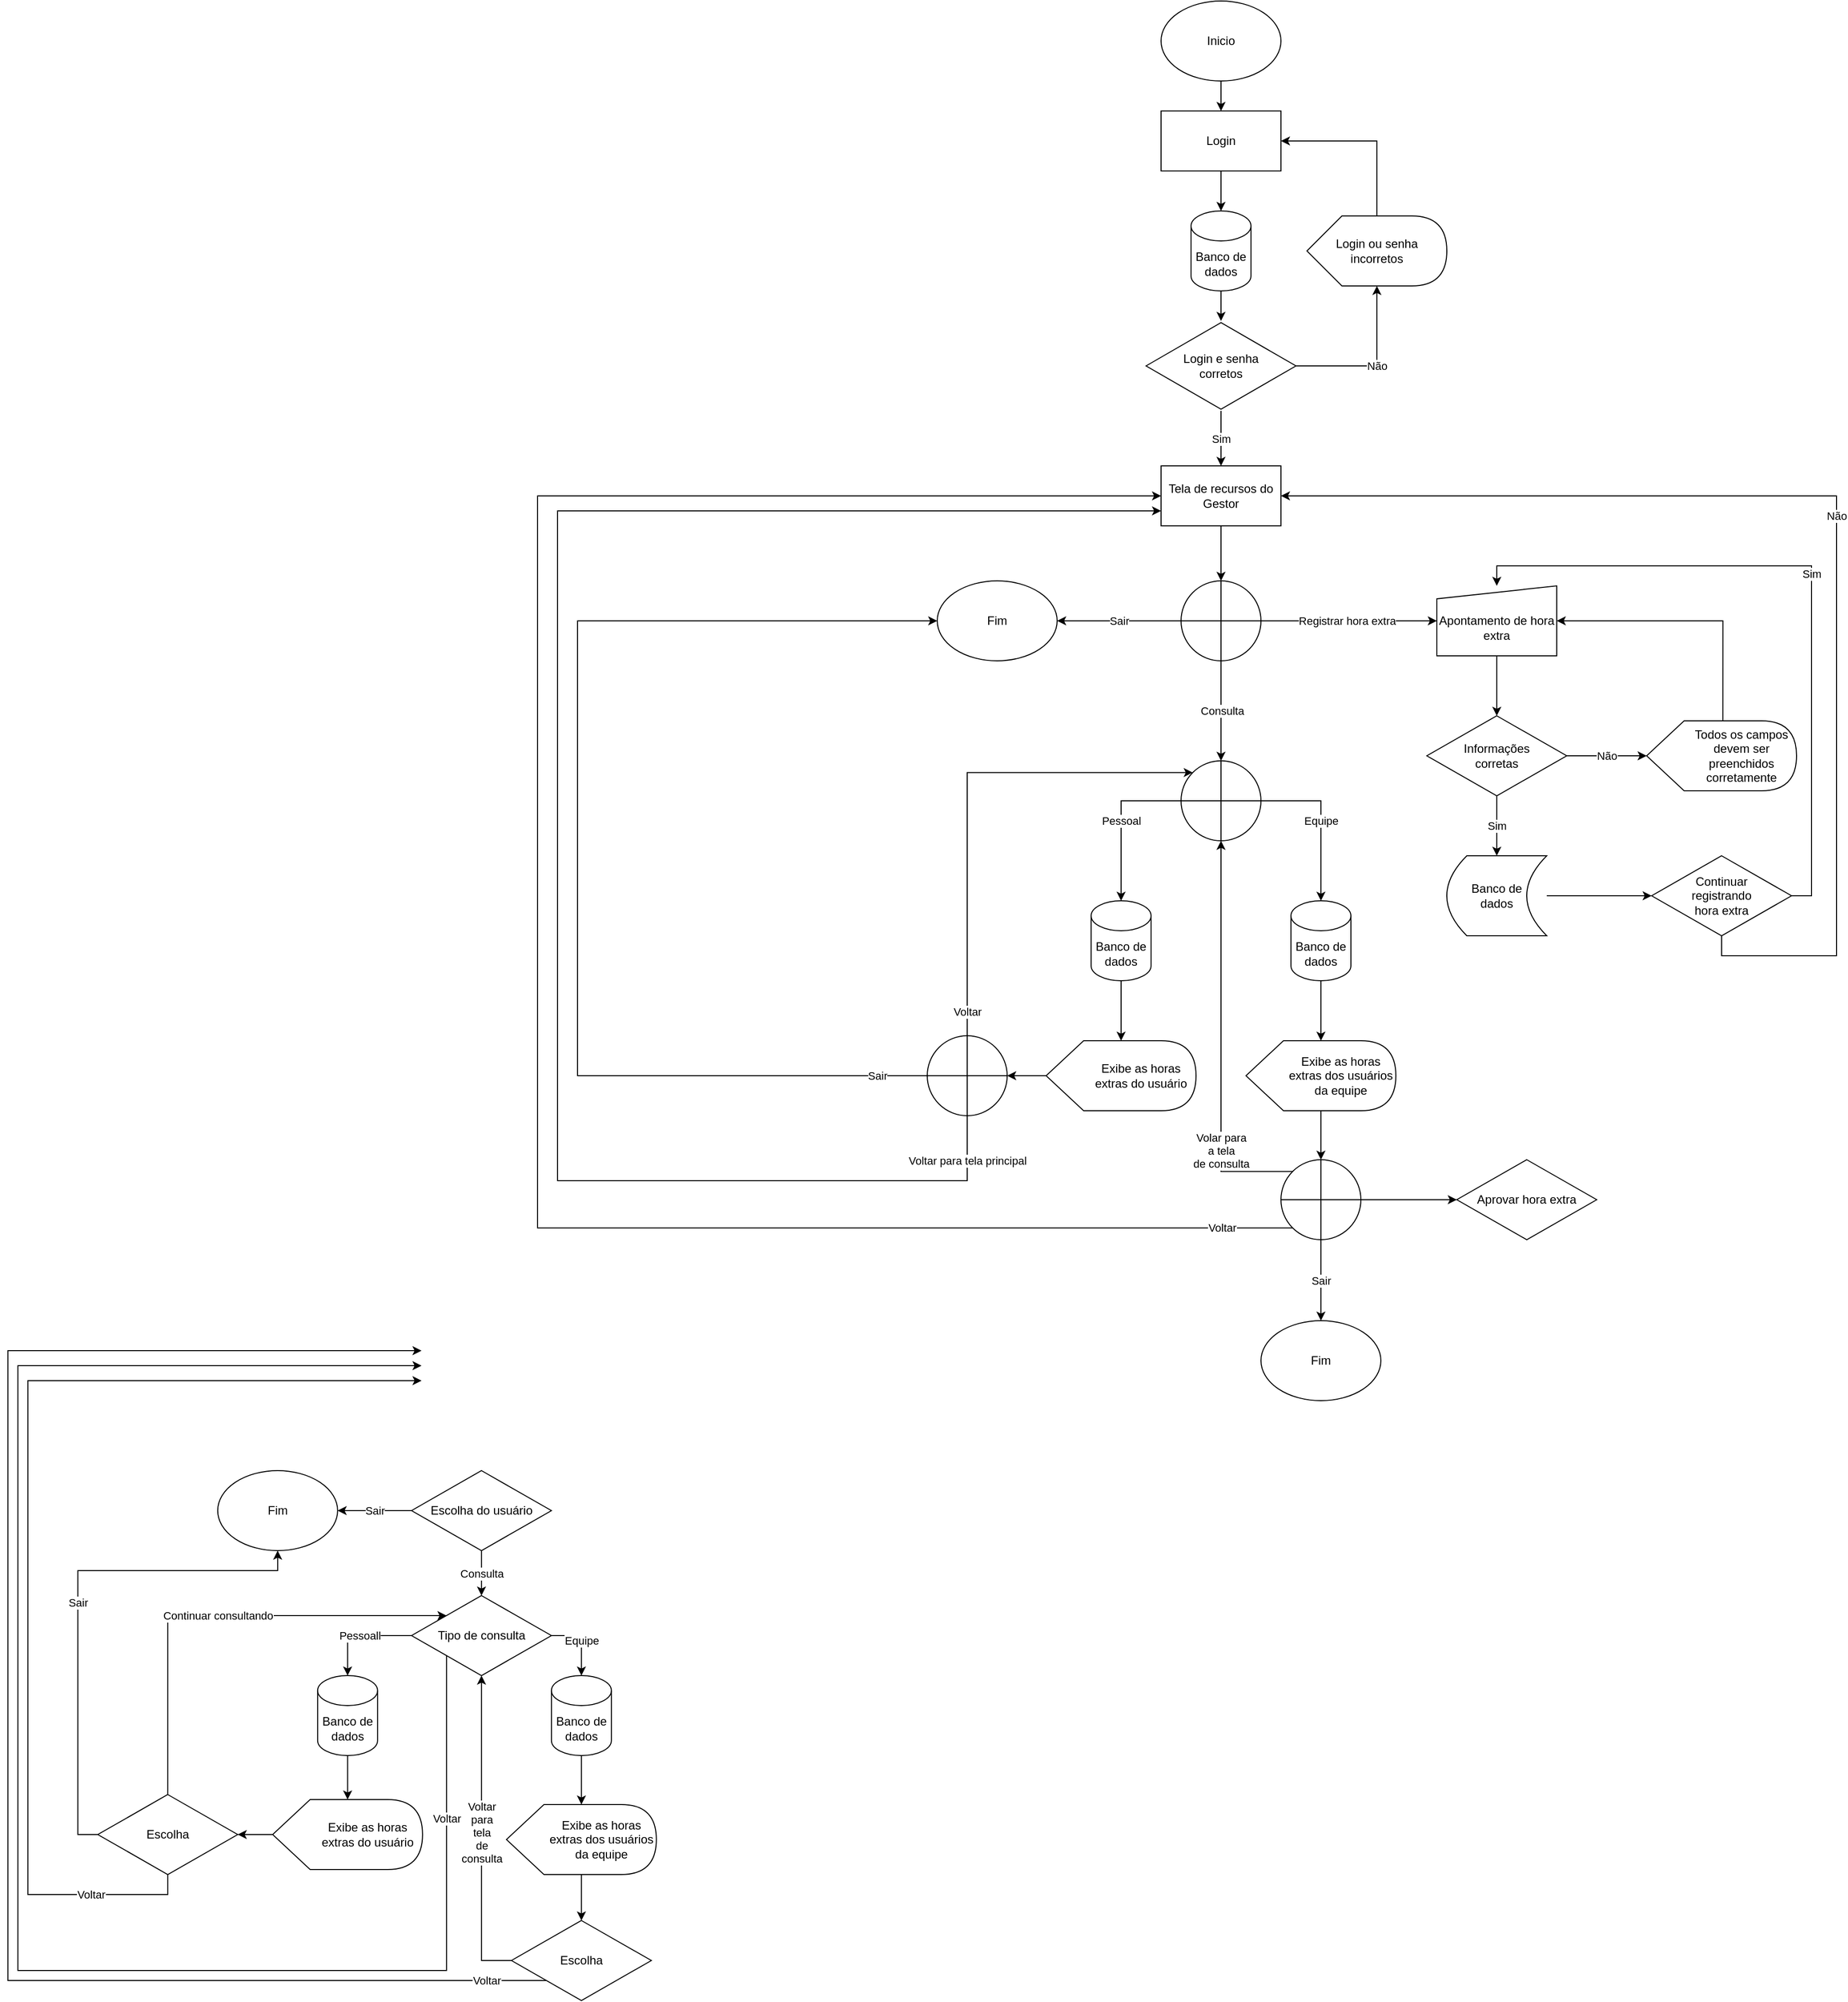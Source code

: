 <mxfile version="21.0.6" type="github">
  <diagram name="Página-1" id="D3uyBTpUd8ZrWWvqMtB1">
    <mxGraphModel dx="1753" dy="467" grid="1" gridSize="10" guides="1" tooltips="1" connect="1" arrows="1" fold="1" page="1" pageScale="1" pageWidth="827" pageHeight="1169" math="0" shadow="0">
      <root>
        <mxCell id="0" />
        <mxCell id="1" parent="0" />
        <mxCell id="UIblLJQoiFwNb5weCcdY-1" value="" style="edgeStyle=orthogonalEdgeStyle;rounded=0;orthogonalLoop=1;jettySize=auto;html=1;" edge="1" parent="1" source="UIblLJQoiFwNb5weCcdY-2" target="UIblLJQoiFwNb5weCcdY-4">
          <mxGeometry relative="1" as="geometry" />
        </mxCell>
        <mxCell id="UIblLJQoiFwNb5weCcdY-2" value="Inicio" style="ellipse;whiteSpace=wrap;html=1;" vertex="1" parent="1">
          <mxGeometry x="354" y="10" width="120" height="80" as="geometry" />
        </mxCell>
        <mxCell id="UIblLJQoiFwNb5weCcdY-3" value="" style="edgeStyle=orthogonalEdgeStyle;rounded=0;orthogonalLoop=1;jettySize=auto;html=1;" edge="1" parent="1" source="UIblLJQoiFwNb5weCcdY-4" target="UIblLJQoiFwNb5weCcdY-6">
          <mxGeometry relative="1" as="geometry" />
        </mxCell>
        <mxCell id="UIblLJQoiFwNb5weCcdY-4" value="Login" style="rounded=0;whiteSpace=wrap;html=1;" vertex="1" parent="1">
          <mxGeometry x="354" y="120" width="120" height="60" as="geometry" />
        </mxCell>
        <mxCell id="UIblLJQoiFwNb5weCcdY-5" value="" style="edgeStyle=orthogonalEdgeStyle;rounded=0;orthogonalLoop=1;jettySize=auto;html=1;" edge="1" parent="1" source="UIblLJQoiFwNb5weCcdY-6" target="UIblLJQoiFwNb5weCcdY-9">
          <mxGeometry relative="1" as="geometry" />
        </mxCell>
        <mxCell id="UIblLJQoiFwNb5weCcdY-6" value="Banco de dados" style="shape=cylinder3;whiteSpace=wrap;html=1;boundedLbl=1;backgroundOutline=1;size=15;" vertex="1" parent="1">
          <mxGeometry x="384" y="220" width="60" height="80" as="geometry" />
        </mxCell>
        <mxCell id="UIblLJQoiFwNb5weCcdY-7" value="Não" style="edgeStyle=orthogonalEdgeStyle;rounded=0;orthogonalLoop=1;jettySize=auto;html=1;entryX=0;entryY=0;entryDx=70;entryDy=70;entryPerimeter=0;" edge="1" parent="1" source="UIblLJQoiFwNb5weCcdY-9" target="UIblLJQoiFwNb5weCcdY-11">
          <mxGeometry relative="1" as="geometry" />
        </mxCell>
        <mxCell id="UIblLJQoiFwNb5weCcdY-8" value="Sim" style="edgeStyle=orthogonalEdgeStyle;rounded=0;orthogonalLoop=1;jettySize=auto;html=1;entryX=0.5;entryY=0;entryDx=0;entryDy=0;" edge="1" parent="1" source="UIblLJQoiFwNb5weCcdY-9" target="UIblLJQoiFwNb5weCcdY-12">
          <mxGeometry relative="1" as="geometry">
            <mxPoint x="414" y="460" as="targetPoint" />
          </mxGeometry>
        </mxCell>
        <mxCell id="UIblLJQoiFwNb5weCcdY-9" value="Login e senha&lt;br&gt;corretos" style="html=1;whiteSpace=wrap;aspect=fixed;shape=isoRectangle;" vertex="1" parent="1">
          <mxGeometry x="339" y="330" width="150" height="90" as="geometry" />
        </mxCell>
        <mxCell id="UIblLJQoiFwNb5weCcdY-10" style="edgeStyle=orthogonalEdgeStyle;rounded=0;orthogonalLoop=1;jettySize=auto;html=1;entryX=1;entryY=0.5;entryDx=0;entryDy=0;" edge="1" parent="1" source="UIblLJQoiFwNb5weCcdY-11" target="UIblLJQoiFwNb5weCcdY-4">
          <mxGeometry relative="1" as="geometry">
            <mxPoint x="530" y="130" as="targetPoint" />
            <Array as="points">
              <mxPoint x="570" y="150" />
            </Array>
          </mxGeometry>
        </mxCell>
        <mxCell id="UIblLJQoiFwNb5weCcdY-11" value="Login ou senha incorretos" style="shape=display;whiteSpace=wrap;html=1;" vertex="1" parent="1">
          <mxGeometry x="500" y="225" width="140" height="70" as="geometry" />
        </mxCell>
        <mxCell id="UIblLJQoiFwNb5weCcdY-52" value="" style="edgeStyle=orthogonalEdgeStyle;rounded=0;orthogonalLoop=1;jettySize=auto;html=1;entryX=0.5;entryY=0;entryDx=0;entryDy=0;" edge="1" parent="1" source="UIblLJQoiFwNb5weCcdY-12" target="UIblLJQoiFwNb5weCcdY-105">
          <mxGeometry relative="1" as="geometry">
            <mxPoint x="414" y="590" as="targetPoint" />
          </mxGeometry>
        </mxCell>
        <mxCell id="UIblLJQoiFwNb5weCcdY-12" value="Tela de recursos do&lt;br&gt;Gestor" style="rounded=0;whiteSpace=wrap;html=1;" vertex="1" parent="1">
          <mxGeometry x="354" y="475" width="120" height="60" as="geometry" />
        </mxCell>
        <mxCell id="UIblLJQoiFwNb5weCcdY-15" value="" style="edgeStyle=orthogonalEdgeStyle;rounded=0;orthogonalLoop=1;jettySize=auto;html=1;" edge="1" parent="1" source="UIblLJQoiFwNb5weCcdY-16">
          <mxGeometry relative="1" as="geometry">
            <mxPoint x="290" y="1055" as="targetPoint" />
          </mxGeometry>
        </mxCell>
        <mxCell id="UIblLJQoiFwNb5weCcdY-21" value="Consulta" style="edgeStyle=orthogonalEdgeStyle;rounded=0;orthogonalLoop=1;jettySize=auto;html=1;" edge="1" parent="1" source="UIblLJQoiFwNb5weCcdY-23" target="UIblLJQoiFwNb5weCcdY-31">
          <mxGeometry relative="1" as="geometry" />
        </mxCell>
        <mxCell id="UIblLJQoiFwNb5weCcdY-22" value="Sair" style="edgeStyle=orthogonalEdgeStyle;rounded=0;orthogonalLoop=1;jettySize=auto;html=1;" edge="1" parent="1" source="UIblLJQoiFwNb5weCcdY-23" target="UIblLJQoiFwNb5weCcdY-32">
          <mxGeometry relative="1" as="geometry" />
        </mxCell>
        <mxCell id="UIblLJQoiFwNb5weCcdY-23" value="Escolha do usuário" style="rhombus;whiteSpace=wrap;html=1;" vertex="1" parent="1">
          <mxGeometry x="-396.11" y="1480" width="140" height="80" as="geometry" />
        </mxCell>
        <mxCell id="UIblLJQoiFwNb5weCcdY-24" value="Sim" style="edgeStyle=orthogonalEdgeStyle;rounded=0;orthogonalLoop=1;jettySize=auto;html=1;exitX=0;exitY=0;exitDx=0;exitDy=0;entryX=1;entryY=0.5;entryDx=0;entryDy=0;entryPerimeter=0;" edge="1" parent="1" source="UIblLJQoiFwNb5weCcdY-27">
          <mxGeometry relative="1" as="geometry">
            <Array as="points">
              <mxPoint x="255" y="1015" />
              <mxPoint x="250" y="1015" />
              <mxPoint x="250" y="940" />
            </Array>
            <mxPoint as="offset" />
            <mxPoint x="170" y="940" as="targetPoint" />
          </mxGeometry>
        </mxCell>
        <mxCell id="UIblLJQoiFwNb5weCcdY-25" value="Não" style="edgeStyle=orthogonalEdgeStyle;rounded=0;orthogonalLoop=1;jettySize=auto;html=1;" edge="1" parent="1" target="UIblLJQoiFwNb5weCcdY-18">
          <mxGeometry relative="1" as="geometry">
            <mxPoint x="360" y="1015" as="sourcePoint" />
          </mxGeometry>
        </mxCell>
        <mxCell id="UIblLJQoiFwNb5weCcdY-28" value="Equipe" style="edgeStyle=orthogonalEdgeStyle;rounded=0;orthogonalLoop=1;jettySize=auto;html=1;exitX=1;exitY=0.5;exitDx=0;exitDy=0;entryX=0.5;entryY=0;entryDx=0;entryDy=0;entryPerimeter=0;" edge="1" parent="1" source="UIblLJQoiFwNb5weCcdY-31" target="UIblLJQoiFwNb5weCcdY-47">
          <mxGeometry relative="1" as="geometry">
            <mxPoint x="-226.11" y="1685" as="targetPoint" />
          </mxGeometry>
        </mxCell>
        <mxCell id="UIblLJQoiFwNb5weCcdY-29" value="Pessoall" style="edgeStyle=orthogonalEdgeStyle;rounded=0;orthogonalLoop=1;jettySize=auto;html=1;exitX=0;exitY=0.5;exitDx=0;exitDy=0;entryX=0.5;entryY=0;entryDx=0;entryDy=0;entryPerimeter=0;" edge="1" parent="1" source="UIblLJQoiFwNb5weCcdY-31" target="UIblLJQoiFwNb5weCcdY-35">
          <mxGeometry relative="1" as="geometry" />
        </mxCell>
        <mxCell id="UIblLJQoiFwNb5weCcdY-30" value="Voltar" style="edgeStyle=orthogonalEdgeStyle;rounded=0;orthogonalLoop=1;jettySize=auto;html=1;exitX=0;exitY=1;exitDx=0;exitDy=0;entryX=0;entryY=0.5;entryDx=0;entryDy=0;" edge="1" parent="1" source="UIblLJQoiFwNb5weCcdY-31">
          <mxGeometry x="-0.814" relative="1" as="geometry">
            <mxPoint x="-386.11" y="1375" as="targetPoint" />
            <Array as="points">
              <mxPoint x="-361.11" y="1980" />
              <mxPoint x="-790.11" y="1980" />
              <mxPoint x="-790.11" y="1375" />
            </Array>
            <mxPoint as="offset" />
          </mxGeometry>
        </mxCell>
        <mxCell id="UIblLJQoiFwNb5weCcdY-31" value="Tipo de consulta" style="rhombus;whiteSpace=wrap;html=1;" vertex="1" parent="1">
          <mxGeometry x="-396.11" y="1605" width="140" height="80" as="geometry" />
        </mxCell>
        <mxCell id="UIblLJQoiFwNb5weCcdY-32" value="Fim" style="ellipse;whiteSpace=wrap;html=1;" vertex="1" parent="1">
          <mxGeometry x="-590.11" y="1480" width="120" height="80" as="geometry" />
        </mxCell>
        <mxCell id="UIblLJQoiFwNb5weCcdY-33" value="" style="edgeStyle=orthogonalEdgeStyle;rounded=0;orthogonalLoop=1;jettySize=auto;html=1;exitX=0.5;exitY=1;exitDx=0;exitDy=0;exitPerimeter=0;" edge="1" parent="1" source="UIblLJQoiFwNb5weCcdY-47" target="UIblLJQoiFwNb5weCcdY-37">
          <mxGeometry relative="1" as="geometry">
            <mxPoint x="-226.11" y="1765" as="sourcePoint" />
          </mxGeometry>
        </mxCell>
        <mxCell id="UIblLJQoiFwNb5weCcdY-34" value="" style="edgeStyle=orthogonalEdgeStyle;rounded=0;orthogonalLoop=1;jettySize=auto;html=1;" edge="1" parent="1" source="UIblLJQoiFwNb5weCcdY-35" target="UIblLJQoiFwNb5weCcdY-39">
          <mxGeometry relative="1" as="geometry" />
        </mxCell>
        <mxCell id="UIblLJQoiFwNb5weCcdY-35" value="Banco de dados" style="shape=cylinder3;whiteSpace=wrap;html=1;boundedLbl=1;backgroundOutline=1;size=15;" vertex="1" parent="1">
          <mxGeometry x="-490.11" y="1685" width="60" height="80" as="geometry" />
        </mxCell>
        <mxCell id="UIblLJQoiFwNb5weCcdY-36" value="" style="edgeStyle=orthogonalEdgeStyle;rounded=0;orthogonalLoop=1;jettySize=auto;html=1;" edge="1" parent="1" source="UIblLJQoiFwNb5weCcdY-37" target="UIblLJQoiFwNb5weCcdY-46">
          <mxGeometry relative="1" as="geometry" />
        </mxCell>
        <mxCell id="UIblLJQoiFwNb5weCcdY-37" value="&lt;blockquote style=&quot;margin: 0 0 0 40px; border: none; padding: 0px;&quot;&gt;Exibe as horas extras dos usuários da equipe&lt;/blockquote&gt;" style="shape=display;whiteSpace=wrap;html=1;" vertex="1" parent="1">
          <mxGeometry x="-301.11" y="1814" width="150" height="70" as="geometry" />
        </mxCell>
        <mxCell id="UIblLJQoiFwNb5weCcdY-38" value="" style="edgeStyle=orthogonalEdgeStyle;rounded=0;orthogonalLoop=1;jettySize=auto;html=1;" edge="1" parent="1" source="UIblLJQoiFwNb5weCcdY-39" target="UIblLJQoiFwNb5weCcdY-43">
          <mxGeometry relative="1" as="geometry" />
        </mxCell>
        <mxCell id="UIblLJQoiFwNb5weCcdY-39" value="&lt;blockquote style=&quot;margin: 0 0 0 40px; border: none; padding: 0px;&quot;&gt;Exibe as horas extras do usuário&lt;/blockquote&gt;" style="shape=display;whiteSpace=wrap;html=1;" vertex="1" parent="1">
          <mxGeometry x="-535.11" y="1809" width="150" height="70" as="geometry" />
        </mxCell>
        <mxCell id="UIblLJQoiFwNb5weCcdY-40" value="Continuar consultando" style="edgeStyle=orthogonalEdgeStyle;rounded=0;orthogonalLoop=1;jettySize=auto;html=1;exitX=0.5;exitY=0;exitDx=0;exitDy=0;entryX=0;entryY=0;entryDx=0;entryDy=0;" edge="1" parent="1" source="UIblLJQoiFwNb5weCcdY-43" target="UIblLJQoiFwNb5weCcdY-31">
          <mxGeometry relative="1" as="geometry">
            <Array as="points">
              <mxPoint x="-640.11" y="1625" />
            </Array>
          </mxGeometry>
        </mxCell>
        <mxCell id="UIblLJQoiFwNb5weCcdY-41" value="Sair" style="edgeStyle=orthogonalEdgeStyle;rounded=0;orthogonalLoop=1;jettySize=auto;html=1;exitX=0;exitY=0.5;exitDx=0;exitDy=0;entryX=0.5;entryY=1;entryDx=0;entryDy=0;" edge="1" parent="1" source="UIblLJQoiFwNb5weCcdY-43" target="UIblLJQoiFwNb5weCcdY-32">
          <mxGeometry relative="1" as="geometry">
            <Array as="points">
              <mxPoint x="-730.11" y="1844" />
              <mxPoint x="-730.11" y="1580" />
              <mxPoint x="-530.11" y="1580" />
            </Array>
          </mxGeometry>
        </mxCell>
        <mxCell id="UIblLJQoiFwNb5weCcdY-42" value="Voltar" style="edgeStyle=orthogonalEdgeStyle;rounded=0;orthogonalLoop=1;jettySize=auto;html=1;exitX=0.5;exitY=1;exitDx=0;exitDy=0;" edge="1" parent="1" source="UIblLJQoiFwNb5weCcdY-43">
          <mxGeometry x="-0.819" relative="1" as="geometry">
            <mxPoint x="-386.11" y="1390" as="targetPoint" />
            <Array as="points">
              <mxPoint x="-640.11" y="1904" />
              <mxPoint x="-780.11" y="1904" />
              <mxPoint x="-780.11" y="1390" />
              <mxPoint x="-386.11" y="1390" />
            </Array>
            <mxPoint as="offset" />
          </mxGeometry>
        </mxCell>
        <mxCell id="UIblLJQoiFwNb5weCcdY-43" value="Escolha" style="rhombus;whiteSpace=wrap;html=1;" vertex="1" parent="1">
          <mxGeometry x="-710.11" y="1804" width="140" height="80" as="geometry" />
        </mxCell>
        <mxCell id="UIblLJQoiFwNb5weCcdY-44" value="Voltar&lt;br&gt;para&lt;br&gt;tela&lt;br&gt;de&lt;br&gt;consulta" style="edgeStyle=orthogonalEdgeStyle;rounded=0;orthogonalLoop=1;jettySize=auto;html=1;entryX=0.5;entryY=1;entryDx=0;entryDy=0;" edge="1" parent="1" source="UIblLJQoiFwNb5weCcdY-46" target="UIblLJQoiFwNb5weCcdY-31">
          <mxGeometry relative="1" as="geometry">
            <Array as="points">
              <mxPoint x="-326.11" y="1970" />
            </Array>
          </mxGeometry>
        </mxCell>
        <mxCell id="UIblLJQoiFwNb5weCcdY-45" value="Voltar" style="edgeStyle=orthogonalEdgeStyle;rounded=0;orthogonalLoop=1;jettySize=auto;html=1;entryX=0;entryY=0.25;entryDx=0;entryDy=0;exitX=0;exitY=1;exitDx=0;exitDy=0;" edge="1" parent="1" source="UIblLJQoiFwNb5weCcdY-46">
          <mxGeometry x="-0.924" relative="1" as="geometry">
            <mxPoint x="-350.11" y="2030" as="sourcePoint" />
            <mxPoint x="-386.11" y="1360" as="targetPoint" />
            <Array as="points">
              <mxPoint x="-800.11" y="1990" />
              <mxPoint x="-800.11" y="1360" />
            </Array>
            <mxPoint as="offset" />
          </mxGeometry>
        </mxCell>
        <mxCell id="UIblLJQoiFwNb5weCcdY-46" value="Escolha" style="rhombus;whiteSpace=wrap;html=1;" vertex="1" parent="1">
          <mxGeometry x="-296.11" y="1930" width="140" height="80" as="geometry" />
        </mxCell>
        <mxCell id="UIblLJQoiFwNb5weCcdY-47" value="Banco de dados" style="shape=cylinder3;whiteSpace=wrap;html=1;boundedLbl=1;backgroundOutline=1;size=15;" vertex="1" parent="1">
          <mxGeometry x="-256.11" y="1685" width="60" height="80" as="geometry" />
        </mxCell>
        <mxCell id="UIblLJQoiFwNb5weCcdY-48" value="Sim" style="edgeStyle=orthogonalEdgeStyle;rounded=0;orthogonalLoop=1;jettySize=auto;html=1;entryX=0.25;entryY=0;entryDx=0;entryDy=0;" edge="1" parent="1" target="UIblLJQoiFwNb5weCcdY-16">
          <mxGeometry relative="1" as="geometry">
            <mxPoint x="224" y="1070" as="sourcePoint" />
          </mxGeometry>
        </mxCell>
        <mxCell id="UIblLJQoiFwNb5weCcdY-82" value="Consulta" style="edgeStyle=orthogonalEdgeStyle;rounded=0;orthogonalLoop=1;jettySize=auto;html=1;exitX=0.5;exitY=1;exitDx=0;exitDy=0;" edge="1" parent="1" source="UIblLJQoiFwNb5weCcdY-105">
          <mxGeometry relative="1" as="geometry">
            <mxPoint x="414" y="670" as="sourcePoint" />
            <mxPoint x="414" y="770" as="targetPoint" />
          </mxGeometry>
        </mxCell>
        <mxCell id="UIblLJQoiFwNb5weCcdY-96" value="Sair" style="edgeStyle=orthogonalEdgeStyle;rounded=0;orthogonalLoop=1;jettySize=auto;html=1;exitX=0;exitY=0.5;exitDx=0;exitDy=0;entryX=1;entryY=0.5;entryDx=0;entryDy=0;" edge="1" parent="1" source="UIblLJQoiFwNb5weCcdY-105" target="UIblLJQoiFwNb5weCcdY-95">
          <mxGeometry relative="1" as="geometry">
            <mxPoint x="344" y="630" as="sourcePoint" />
          </mxGeometry>
        </mxCell>
        <mxCell id="UIblLJQoiFwNb5weCcdY-68" value="Registrar hora extra" style="edgeStyle=orthogonalEdgeStyle;rounded=0;orthogonalLoop=1;jettySize=auto;html=1;exitX=0.95;exitY=0.5;exitDx=0;exitDy=0;exitPerimeter=0;" edge="1" parent="1" target="UIblLJQoiFwNb5weCcdY-70" source="UIblLJQoiFwNb5weCcdY-105">
          <mxGeometry x="0.002" relative="1" as="geometry">
            <mxPoint as="offset" />
            <mxPoint x="460" y="630" as="sourcePoint" />
          </mxGeometry>
        </mxCell>
        <mxCell id="UIblLJQoiFwNb5weCcdY-69" value="" style="edgeStyle=orthogonalEdgeStyle;rounded=0;orthogonalLoop=1;jettySize=auto;html=1;" edge="1" parent="1" source="UIblLJQoiFwNb5weCcdY-70" target="UIblLJQoiFwNb5weCcdY-73">
          <mxGeometry relative="1" as="geometry" />
        </mxCell>
        <mxCell id="UIblLJQoiFwNb5weCcdY-70" value="&lt;span style=&quot;font-family: Helvetica; font-size: 12px; font-style: normal; font-variant-ligatures: normal; font-variant-caps: normal; font-weight: 400; letter-spacing: normal; orphans: 2; text-align: center; text-indent: 0px; text-transform: none; widows: 2; word-spacing: 0px; -webkit-text-stroke-width: 0px; text-decoration-thickness: initial; text-decoration-style: initial; text-decoration-color: initial; float: none; display: inline !important;&quot;&gt;&lt;br&gt;Apontamento de hora extra&lt;/span&gt;" style="shape=manualInput;whiteSpace=wrap;html=1;size=13;" vertex="1" parent="1">
          <mxGeometry x="630" y="595" width="120" height="70" as="geometry" />
        </mxCell>
        <mxCell id="UIblLJQoiFwNb5weCcdY-71" value="Não" style="edgeStyle=orthogonalEdgeStyle;rounded=0;orthogonalLoop=1;jettySize=auto;html=1;" edge="1" parent="1" source="UIblLJQoiFwNb5weCcdY-73" target="UIblLJQoiFwNb5weCcdY-75">
          <mxGeometry relative="1" as="geometry" />
        </mxCell>
        <mxCell id="UIblLJQoiFwNb5weCcdY-122" value="Sim" style="edgeStyle=orthogonalEdgeStyle;rounded=0;orthogonalLoop=1;jettySize=auto;html=1;" edge="1" parent="1" source="UIblLJQoiFwNb5weCcdY-73" target="UIblLJQoiFwNb5weCcdY-121">
          <mxGeometry relative="1" as="geometry" />
        </mxCell>
        <mxCell id="UIblLJQoiFwNb5weCcdY-73" value="Informações&lt;br&gt;corretas" style="rhombus;whiteSpace=wrap;html=1;" vertex="1" parent="1">
          <mxGeometry x="620" y="725" width="140" height="80" as="geometry" />
        </mxCell>
        <mxCell id="UIblLJQoiFwNb5weCcdY-74" style="edgeStyle=orthogonalEdgeStyle;rounded=0;orthogonalLoop=1;jettySize=auto;html=1;exitX=0;exitY=0;exitDx=76.25;exitDy=0;exitPerimeter=0;entryX=1;entryY=0.5;entryDx=0;entryDy=0;" edge="1" parent="1" source="UIblLJQoiFwNb5weCcdY-75" target="UIblLJQoiFwNb5weCcdY-70">
          <mxGeometry relative="1" as="geometry" />
        </mxCell>
        <mxCell id="UIblLJQoiFwNb5weCcdY-75" value="&lt;blockquote style=&quot;margin: 0 0 0 40px; border: none; padding: 0px;&quot;&gt;Todos os campos devem ser preenchidos corretamente&lt;/blockquote&gt;" style="shape=display;whiteSpace=wrap;html=1;" vertex="1" parent="1">
          <mxGeometry x="840" y="730" width="150" height="70" as="geometry" />
        </mxCell>
        <mxCell id="UIblLJQoiFwNb5weCcdY-78" value="Não" style="edgeStyle=orthogonalEdgeStyle;rounded=0;orthogonalLoop=1;jettySize=auto;html=1;exitX=0.5;exitY=1;exitDx=0;exitDy=0;entryX=1;entryY=0.5;entryDx=0;entryDy=0;" edge="1" parent="1" source="UIblLJQoiFwNb5weCcdY-80" target="UIblLJQoiFwNb5weCcdY-12">
          <mxGeometry relative="1" as="geometry">
            <Array as="points">
              <mxPoint x="915" y="965" />
              <mxPoint x="1030" y="965" />
              <mxPoint x="1030" y="505" />
            </Array>
            <mxPoint x="580" y="480" as="targetPoint" />
          </mxGeometry>
        </mxCell>
        <mxCell id="UIblLJQoiFwNb5weCcdY-79" value="Sim" style="edgeStyle=orthogonalEdgeStyle;rounded=0;orthogonalLoop=1;jettySize=auto;html=1;exitX=1;exitY=0.5;exitDx=0;exitDy=0;entryX=0.5;entryY=0;entryDx=0;entryDy=0;" edge="1" parent="1" source="UIblLJQoiFwNb5weCcdY-80" target="UIblLJQoiFwNb5weCcdY-70">
          <mxGeometry relative="1" as="geometry" />
        </mxCell>
        <mxCell id="UIblLJQoiFwNb5weCcdY-80" value="Continuar&lt;br&gt;registrando&lt;br&gt;hora extra" style="rhombus;whiteSpace=wrap;html=1;" vertex="1" parent="1">
          <mxGeometry x="845" y="865" width="140" height="80" as="geometry" />
        </mxCell>
        <mxCell id="UIblLJQoiFwNb5weCcdY-85" value="Pessoal" style="edgeStyle=orthogonalEdgeStyle;rounded=0;orthogonalLoop=1;jettySize=auto;html=1;entryX=0.5;entryY=0;entryDx=0;entryDy=0;entryPerimeter=0;exitX=0;exitY=0.5;exitDx=0;exitDy=0;" edge="1" parent="1" source="UIblLJQoiFwNb5weCcdY-103" target="UIblLJQoiFwNb5weCcdY-83">
          <mxGeometry relative="1" as="geometry">
            <mxPoint x="370" y="810" as="sourcePoint" />
          </mxGeometry>
        </mxCell>
        <mxCell id="UIblLJQoiFwNb5weCcdY-87" value="Equipe" style="edgeStyle=orthogonalEdgeStyle;rounded=0;orthogonalLoop=1;jettySize=auto;html=1;exitX=1;exitY=0.5;exitDx=0;exitDy=0;entryX=0.5;entryY=0;entryDx=0;entryDy=0;entryPerimeter=0;" edge="1" parent="1" source="UIblLJQoiFwNb5weCcdY-103" target="UIblLJQoiFwNb5weCcdY-86">
          <mxGeometry relative="1" as="geometry">
            <mxPoint x="484" y="810" as="sourcePoint" />
          </mxGeometry>
        </mxCell>
        <mxCell id="UIblLJQoiFwNb5weCcdY-99" value="" style="edgeStyle=orthogonalEdgeStyle;rounded=0;orthogonalLoop=1;jettySize=auto;html=1;" edge="1" parent="1" source="UIblLJQoiFwNb5weCcdY-83" target="UIblLJQoiFwNb5weCcdY-98">
          <mxGeometry relative="1" as="geometry" />
        </mxCell>
        <mxCell id="UIblLJQoiFwNb5weCcdY-83" value="Banco de dados" style="shape=cylinder3;whiteSpace=wrap;html=1;boundedLbl=1;backgroundOutline=1;size=15;" vertex="1" parent="1">
          <mxGeometry x="284" y="910" width="60" height="80" as="geometry" />
        </mxCell>
        <mxCell id="UIblLJQoiFwNb5weCcdY-90" value="" style="edgeStyle=orthogonalEdgeStyle;rounded=0;orthogonalLoop=1;jettySize=auto;html=1;" edge="1" parent="1" source="UIblLJQoiFwNb5weCcdY-86" target="UIblLJQoiFwNb5weCcdY-88">
          <mxGeometry relative="1" as="geometry" />
        </mxCell>
        <mxCell id="UIblLJQoiFwNb5weCcdY-86" value="Banco de dados" style="shape=cylinder3;whiteSpace=wrap;html=1;boundedLbl=1;backgroundOutline=1;size=15;" vertex="1" parent="1">
          <mxGeometry x="484" y="910" width="60" height="80" as="geometry" />
        </mxCell>
        <mxCell id="UIblLJQoiFwNb5weCcdY-107" value="" style="edgeStyle=orthogonalEdgeStyle;rounded=0;orthogonalLoop=1;jettySize=auto;html=1;" edge="1" parent="1" source="UIblLJQoiFwNb5weCcdY-88" target="UIblLJQoiFwNb5weCcdY-106">
          <mxGeometry relative="1" as="geometry" />
        </mxCell>
        <mxCell id="UIblLJQoiFwNb5weCcdY-88" value="&lt;blockquote style=&quot;margin: 0 0 0 40px; border: none; padding: 0px;&quot;&gt;Exibe as horas extras dos usuários da equipe&lt;/blockquote&gt;" style="shape=display;whiteSpace=wrap;html=1;" vertex="1" parent="1">
          <mxGeometry x="439" y="1050" width="150" height="70" as="geometry" />
        </mxCell>
        <mxCell id="UIblLJQoiFwNb5weCcdY-93" value="Volar para&lt;br&gt;a tela&lt;br&gt;de consulta" style="edgeStyle=orthogonalEdgeStyle;rounded=0;orthogonalLoop=1;jettySize=auto;html=1;entryX=0.5;entryY=1;entryDx=0;entryDy=0;exitX=0;exitY=0;exitDx=0;exitDy=0;" edge="1" parent="1" source="UIblLJQoiFwNb5weCcdY-106" target="UIblLJQoiFwNb5weCcdY-103">
          <mxGeometry x="-0.542" relative="1" as="geometry">
            <mxPoint x="450" y="1200" as="sourcePoint" />
            <mxPoint x="414" y="850" as="targetPoint" />
            <Array as="points">
              <mxPoint x="414" y="1181" />
            </Array>
            <mxPoint as="offset" />
          </mxGeometry>
        </mxCell>
        <mxCell id="UIblLJQoiFwNb5weCcdY-94" value="Voltar" style="edgeStyle=orthogonalEdgeStyle;rounded=0;orthogonalLoop=1;jettySize=auto;html=1;entryX=0;entryY=0.5;entryDx=0;entryDy=0;exitX=0;exitY=1;exitDx=0;exitDy=0;" edge="1" parent="1" source="UIblLJQoiFwNb5weCcdY-106" target="UIblLJQoiFwNb5weCcdY-12">
          <mxGeometry x="-0.933" relative="1" as="geometry">
            <mxPoint x="450" y="1240" as="sourcePoint" />
            <Array as="points">
              <mxPoint x="-270" y="1237" />
              <mxPoint x="-270" y="505" />
            </Array>
            <mxPoint as="offset" />
          </mxGeometry>
        </mxCell>
        <mxCell id="UIblLJQoiFwNb5weCcdY-95" value="Fim" style="ellipse;whiteSpace=wrap;html=1;" vertex="1" parent="1">
          <mxGeometry x="130" y="590" width="120" height="80" as="geometry" />
        </mxCell>
        <mxCell id="UIblLJQoiFwNb5weCcdY-110" value="" style="edgeStyle=orthogonalEdgeStyle;rounded=0;orthogonalLoop=1;jettySize=auto;html=1;" edge="1" parent="1" source="UIblLJQoiFwNb5weCcdY-98" target="UIblLJQoiFwNb5weCcdY-108">
          <mxGeometry relative="1" as="geometry" />
        </mxCell>
        <mxCell id="UIblLJQoiFwNb5weCcdY-98" value="&lt;blockquote style=&quot;margin: 0 0 0 40px; border: none; padding: 0px;&quot;&gt;Exibe as horas extras do usuário&lt;/blockquote&gt;" style="shape=display;whiteSpace=wrap;html=1;" vertex="1" parent="1">
          <mxGeometry x="239" y="1050" width="150" height="70" as="geometry" />
        </mxCell>
        <mxCell id="UIblLJQoiFwNb5weCcdY-102" value="Voltar" style="edgeStyle=orthogonalEdgeStyle;rounded=0;orthogonalLoop=1;jettySize=auto;html=1;exitX=0.5;exitY=0;exitDx=0;exitDy=0;entryX=0;entryY=0;entryDx=0;entryDy=0;" edge="1" parent="1" source="UIblLJQoiFwNb5weCcdY-108" target="UIblLJQoiFwNb5weCcdY-103">
          <mxGeometry x="-0.901" relative="1" as="geometry">
            <mxPoint x="130" y="1045" as="sourcePoint" />
            <mxPoint x="379" y="790" as="targetPoint" />
            <Array as="points">
              <mxPoint x="160" y="782" />
            </Array>
            <mxPoint as="offset" />
          </mxGeometry>
        </mxCell>
        <mxCell id="UIblLJQoiFwNb5weCcdY-104" value="Voltar para tela principal" style="edgeStyle=orthogonalEdgeStyle;rounded=0;orthogonalLoop=1;jettySize=auto;html=1;exitX=0.5;exitY=1;exitDx=0;exitDy=0;entryX=0;entryY=0.75;entryDx=0;entryDy=0;" edge="1" parent="1" source="UIblLJQoiFwNb5weCcdY-108" target="UIblLJQoiFwNb5weCcdY-12">
          <mxGeometry x="-0.949" relative="1" as="geometry">
            <mxPoint x="130" y="1125" as="sourcePoint" />
            <Array as="points">
              <mxPoint x="160" y="1190" />
              <mxPoint x="-250" y="1190" />
              <mxPoint x="-250" y="520" />
            </Array>
            <mxPoint as="offset" />
          </mxGeometry>
        </mxCell>
        <mxCell id="UIblLJQoiFwNb5weCcdY-103" value="" style="shape=orEllipse;perimeter=ellipsePerimeter;whiteSpace=wrap;html=1;backgroundOutline=1;" vertex="1" parent="1">
          <mxGeometry x="374" y="770" width="80" height="80" as="geometry" />
        </mxCell>
        <mxCell id="UIblLJQoiFwNb5weCcdY-105" value="" style="shape=orEllipse;perimeter=ellipsePerimeter;whiteSpace=wrap;html=1;backgroundOutline=1;" vertex="1" parent="1">
          <mxGeometry x="374" y="590" width="80" height="80" as="geometry" />
        </mxCell>
        <mxCell id="UIblLJQoiFwNb5weCcdY-113" value="Sair" style="edgeStyle=orthogonalEdgeStyle;rounded=0;orthogonalLoop=1;jettySize=auto;html=1;" edge="1" parent="1" source="UIblLJQoiFwNb5weCcdY-106" target="UIblLJQoiFwNb5weCcdY-112">
          <mxGeometry relative="1" as="geometry" />
        </mxCell>
        <mxCell id="UIblLJQoiFwNb5weCcdY-115" style="edgeStyle=orthogonalEdgeStyle;rounded=0;orthogonalLoop=1;jettySize=auto;html=1;exitX=1;exitY=0.5;exitDx=0;exitDy=0;entryX=0;entryY=0.5;entryDx=0;entryDy=0;" edge="1" parent="1" source="UIblLJQoiFwNb5weCcdY-106" target="UIblLJQoiFwNb5weCcdY-116">
          <mxGeometry relative="1" as="geometry">
            <mxPoint x="650.0" y="1209" as="targetPoint" />
          </mxGeometry>
        </mxCell>
        <mxCell id="UIblLJQoiFwNb5weCcdY-106" value="" style="shape=orEllipse;perimeter=ellipsePerimeter;whiteSpace=wrap;html=1;backgroundOutline=1;" vertex="1" parent="1">
          <mxGeometry x="474" y="1169" width="80" height="80" as="geometry" />
        </mxCell>
        <mxCell id="UIblLJQoiFwNb5weCcdY-111" value="Sair" style="edgeStyle=orthogonalEdgeStyle;rounded=0;orthogonalLoop=1;jettySize=auto;html=1;exitX=0;exitY=0.5;exitDx=0;exitDy=0;entryX=0;entryY=0.5;entryDx=0;entryDy=0;" edge="1" parent="1" source="UIblLJQoiFwNb5weCcdY-108" target="UIblLJQoiFwNb5weCcdY-95">
          <mxGeometry x="-0.914" relative="1" as="geometry">
            <Array as="points">
              <mxPoint x="-230" y="1085" />
              <mxPoint x="-230" y="630" />
            </Array>
            <mxPoint as="offset" />
          </mxGeometry>
        </mxCell>
        <mxCell id="UIblLJQoiFwNb5weCcdY-108" value="" style="shape=orEllipse;perimeter=ellipsePerimeter;whiteSpace=wrap;html=1;backgroundOutline=1;" vertex="1" parent="1">
          <mxGeometry x="120" y="1045" width="80" height="80" as="geometry" />
        </mxCell>
        <mxCell id="UIblLJQoiFwNb5weCcdY-112" value="Fim" style="ellipse;whiteSpace=wrap;html=1;" vertex="1" parent="1">
          <mxGeometry x="454" y="1330" width="120" height="80" as="geometry" />
        </mxCell>
        <mxCell id="UIblLJQoiFwNb5weCcdY-116" value="Aprovar hora extra" style="rhombus;whiteSpace=wrap;html=1;" vertex="1" parent="1">
          <mxGeometry x="650" y="1169" width="140" height="80" as="geometry" />
        </mxCell>
        <mxCell id="UIblLJQoiFwNb5weCcdY-123" value="" style="edgeStyle=orthogonalEdgeStyle;rounded=0;orthogonalLoop=1;jettySize=auto;html=1;" edge="1" parent="1" source="UIblLJQoiFwNb5weCcdY-121" target="UIblLJQoiFwNb5weCcdY-80">
          <mxGeometry relative="1" as="geometry" />
        </mxCell>
        <mxCell id="UIblLJQoiFwNb5weCcdY-121" value="Banco de&lt;br&gt;dados" style="shape=dataStorage;whiteSpace=wrap;html=1;fixedSize=1;" vertex="1" parent="1">
          <mxGeometry x="640" y="865" width="100" height="80" as="geometry" />
        </mxCell>
      </root>
    </mxGraphModel>
  </diagram>
</mxfile>
